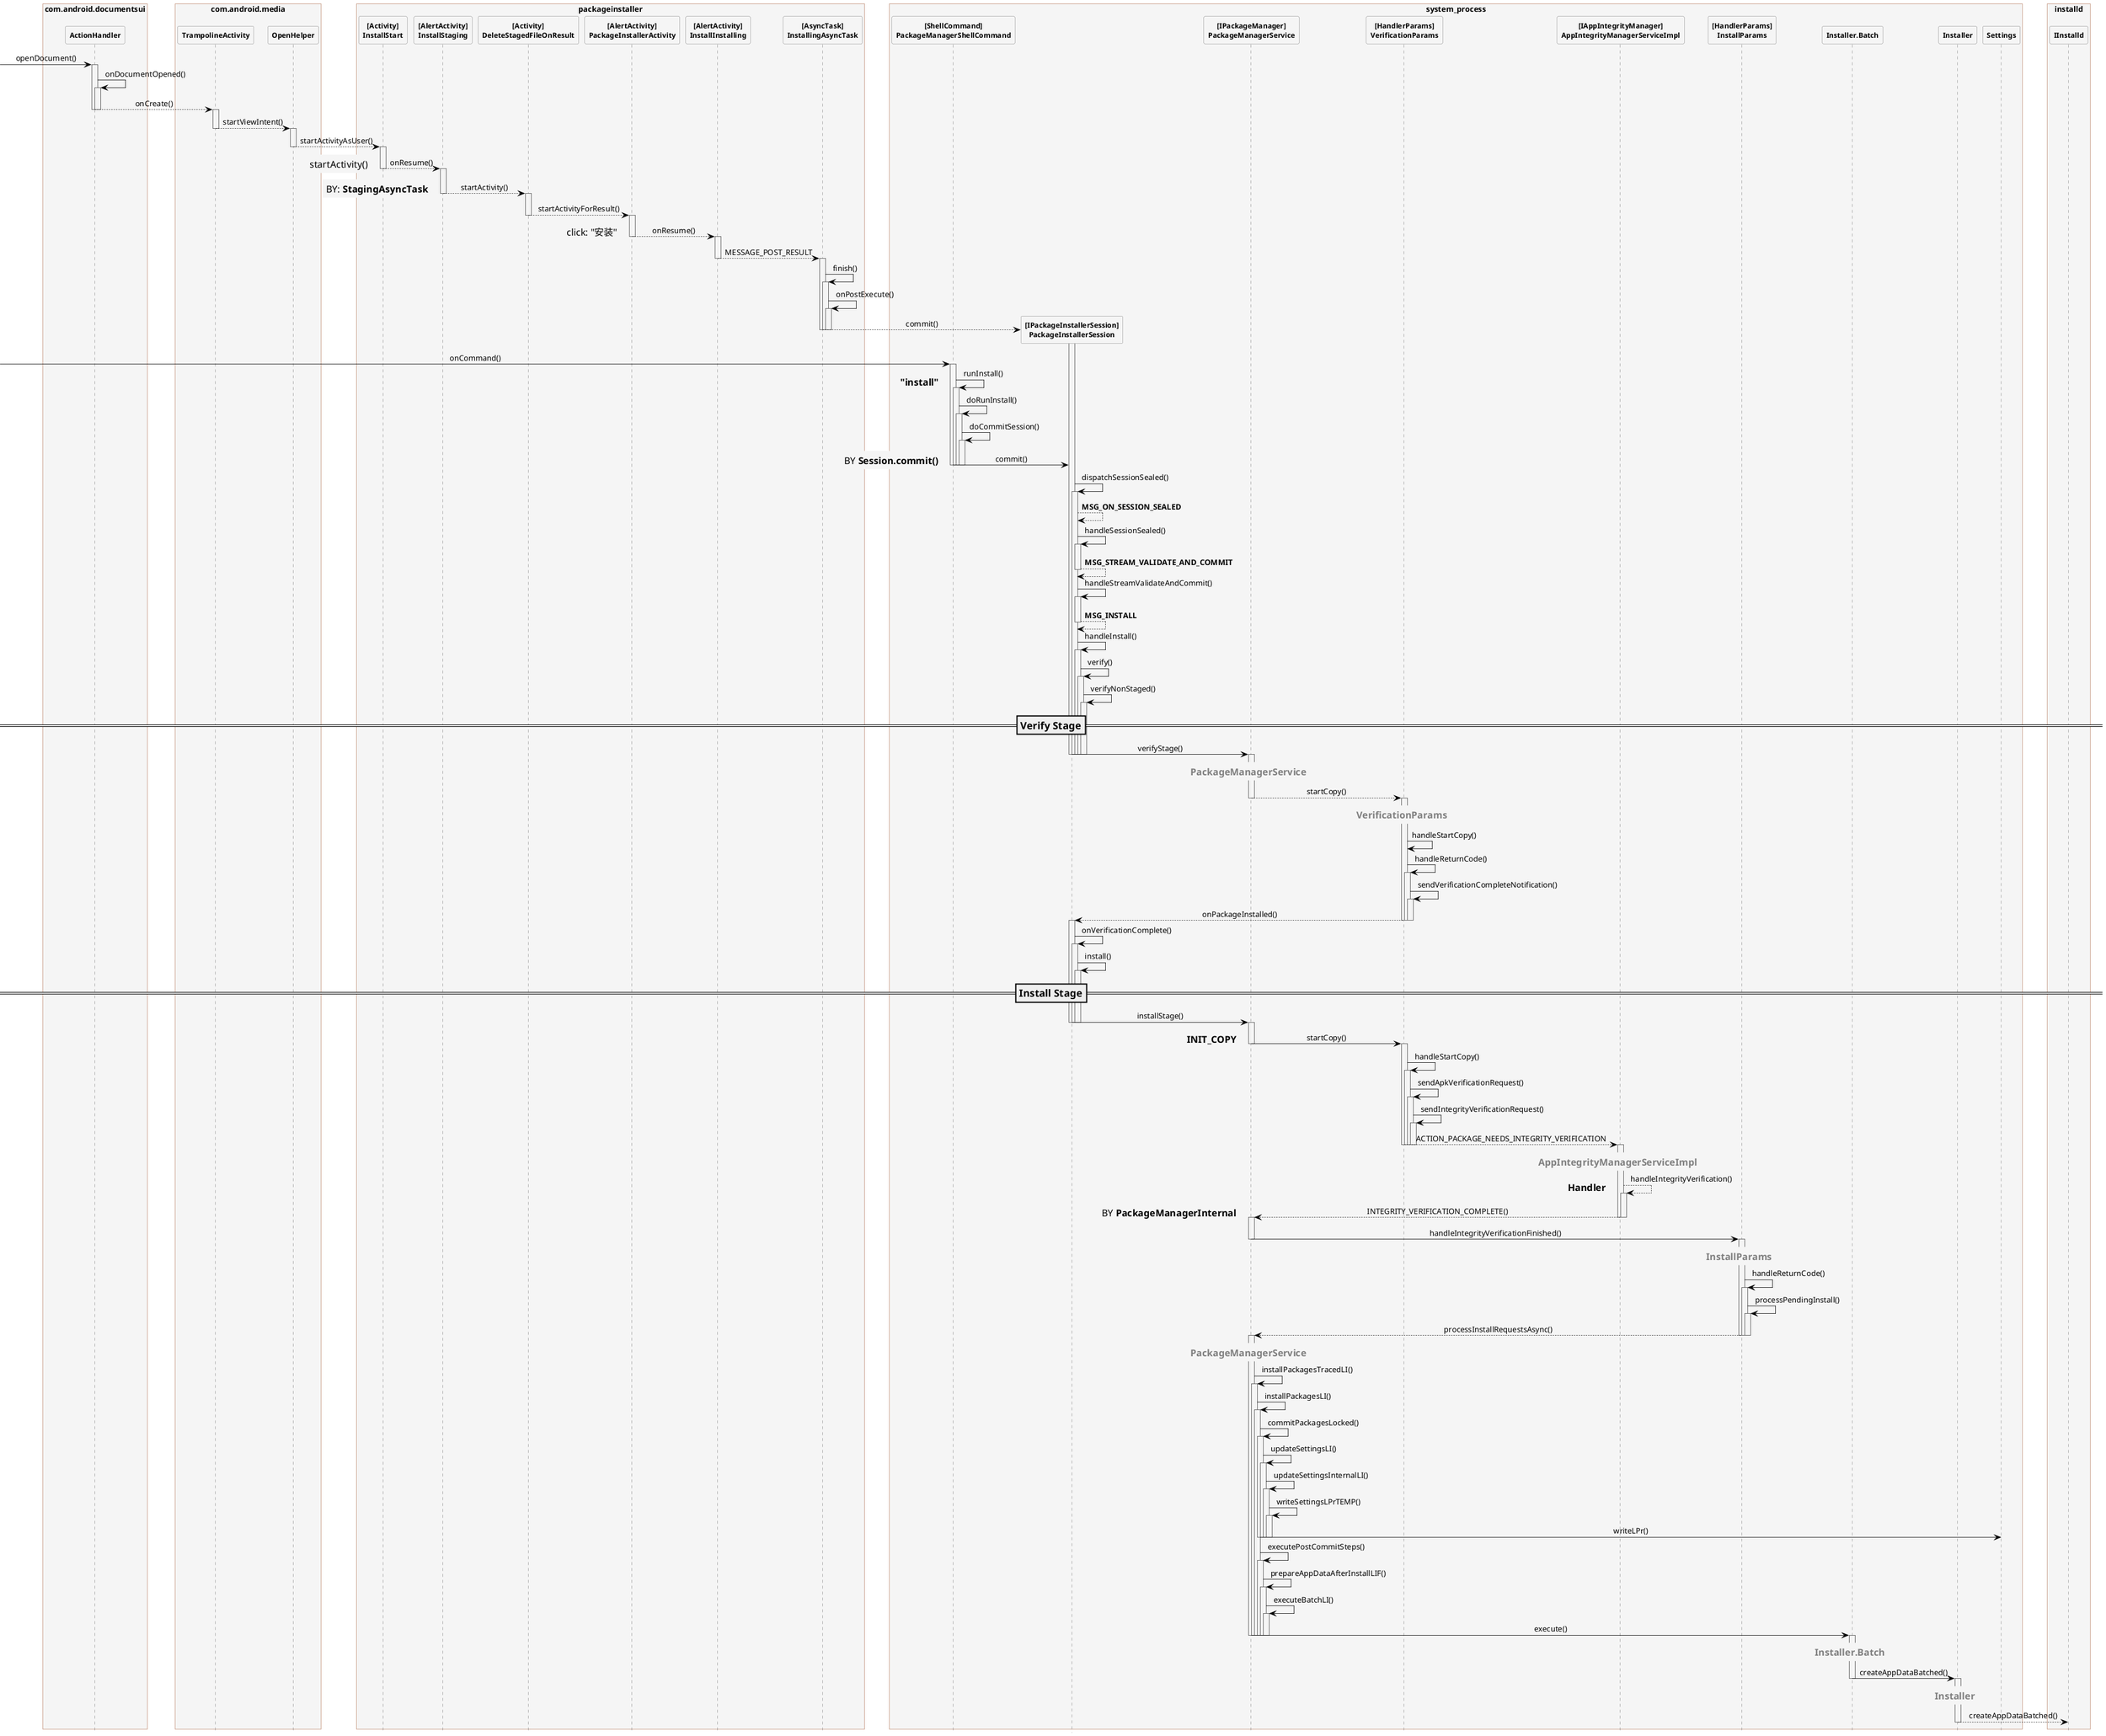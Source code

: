 @startuml install flow
 
hide footbox
skinparam {
    ' defaultFontName Abyssinica SIL
    Shadowing false  
    backgroundColor white
    NoteFontColor #Black
    NoteFontSize 16
    NoteTextAlignment left
    NoteBackgroundColor WhiteSmoke
    NoteColor transparent
    NoteBorderThickness 0
    NoteBorderColor transparent
    NoteBorderThickness 0
    NoteShadowing false
    ParticipantPadding 0
    BoxPadding 20
    dpi 96
    ClassBackgroundColor transparent
    ClassHeaderBackgroundColor lightBlue
    ClassStereotypeFontColor transparent
    SequenceBoxBordercolor sienna
    SequenceBoxFontSize 24
    SequenceBoxFontColor Black
    SequenceBoxBackgroundColor WhiteSmoke
    SequenceLifeLineBackgroundColor WhiteSmoke
    SequenceMessageAlignment center
    SequenceGroupHeaderFontColor White
    SequenceGroupHeaderFontSize 20
    SequenceGroupBodyBackgroundColor transparent
    SequenceGroupBorderThickness 4
    ' SequenceGroupBackgroundColor DarkOliveGreen
    ' SequenceGroupBorderColor DarkOliveGreen
    SequenceGroupBackgroundColor LightBlue
    SequenceGroupBorderColor LightBlue
    ' transparent
    sequence {
        ParticipantBackgroundColor WhiteSmoke
        ParticipantBorderColor Gray
        ParticipantFontStyle Bold
        ParticipantFontSize 12
        ParticipantPadding 0

        LifeLineBorderColor DimGray
        ArrowColor Black
        ArrowThickness 0.8
        ColorArrowSeparationSpace 30
    }
}

box com.android.documentsui
participant ActionHandler
end box

box com.android.media
participant TrampolineActivity
participant OpenHelper
end box

box packageinstaller
participant "[Activity]\nInstallStart" as InstallStart
participant "[AlertActivity]\nInstallStaging" as InstallStaging
' participant StagingAsyncTask
participant "[Activity]\nDeleteStagedFileOnResult" as DeleteStagedFileOnResult
participant "[AlertActivity]\nPackageInstallerActivity" as PackageInstallerActivity
participant "[AlertActivity]\nInstallInstalling" as InstallInstalling
participant "[AsyncTask]\nInstallingAsyncTask" as InstallingAsyncTask
end box

box system_process
participant "[ShellCommand]\nPackageManagerShellCommand" as PackageManagerShellCommand
participant "[IPackageInstallerSession]\nPackageInstallerSession" as PackageInstallerSession
participant "[IPackageManager]\nPackageManagerService" as PackageManagerService
participant "[HandlerParams]\nVerificationParams" as VerificationParams
participant "[IAppIntegrityManager]\nAppIntegrityManagerServiceImpl" as AppIntegrityManagerServiceImpl
participant "[HandlerParams]\nInstallParams" as InstallParams
participant "Installer.Batch" as Batch
participant Installer
participant Settings
end box

box installd
participant IInstalld
end box

->ActionHandler:openDocument()
activate ActionHandler
ActionHandler->ActionHandler:onDocumentOpened()
activate ActionHandler
ActionHandler-->TrampolineActivity:onCreate()
deactivate ActionHandler
deactivate ActionHandler
activate TrampolineActivity
TrampolineActivity-->OpenHelper:startViewIntent()
deactivate TrampolineActivity
activate OpenHelper
OpenHelper-->InstallStart:startActivityAsUser()
deactivate OpenHelper
activate InstallStart
InstallStart --> InstallStaging:onResume()
note left:startActivity()
deactivate InstallStart
activate InstallStaging

' InstallStaging->StagingAsyncTask:execute()
' activate StagingAsyncTask
InstallStaging-->DeleteStagedFileOnResult:startActivity()
note left: BY: **StagingAsyncTask**
deactivate InstallStaging
' deactivate StagingAsyncTask
activate DeleteStagedFileOnResult
DeleteStagedFileOnResult-->PackageInstallerActivity:startActivityForResult()
deactivate DeleteStagedFileOnResult

activate PackageInstallerActivity
PackageInstallerActivity-->InstallInstalling:onResume()
note left: click: "安装"
deactivate PackageInstallerActivity
activate InstallInstalling

InstallInstalling-->InstallingAsyncTask:MESSAGE_POST_RESULT
deactivate InstallInstalling
activate InstallingAsyncTask
InstallingAsyncTask->InstallingAsyncTask:finish()
activate InstallingAsyncTask
InstallingAsyncTask->InstallingAsyncTask:onPostExecute()
activate InstallingAsyncTask
create PackageInstallerSession
InstallingAsyncTask-->PackageInstallerSession:commit()
deactivate InstallingAsyncTask
deactivate InstallingAsyncTask
deactivate InstallingAsyncTask
activate PackageInstallerSession


->PackageManagerShellCommand:onCommand()
activate PackageManagerShellCommand
PackageManagerShellCommand->PackageManagerShellCommand:runInstall()
note left:**"install"**
activate PackageManagerShellCommand
PackageManagerShellCommand->PackageManagerShellCommand:doRunInstall()
activate PackageManagerShellCommand
PackageManagerShellCommand->PackageManagerShellCommand:doCommitSession()
activate PackageManagerShellCommand
PackageManagerShellCommand->PackageInstallerSession:commit()
note left:BY **Session.commit()**
deactivate PackageManagerShellCommand
deactivate PackageManagerShellCommand
deactivate PackageManagerShellCommand
deactivate PackageManagerShellCommand


PackageInstallerSession->PackageInstallerSession:dispatchSessionSealed()
activate PackageInstallerSession
PackageInstallerSession-->PackageInstallerSession:**MSG_ON_SESSION_SEALED**
PackageInstallerSession->PackageInstallerSession:handleSessionSealed()
activate PackageInstallerSession
PackageInstallerSession-->PackageInstallerSession:**MSG_STREAM_VALIDATE_AND_COMMIT**
deactivate PackageInstallerSession
PackageInstallerSession->PackageInstallerSession:handleStreamValidateAndCommit()
activate PackageInstallerSession
PackageInstallerSession-->PackageInstallerSession:**MSG_INSTALL**
deactivate PackageInstallerSession
PackageInstallerSession->PackageInstallerSession:handleInstall()
activate PackageInstallerSession
PackageInstallerSession->PackageInstallerSession:verify()
activate PackageInstallerSession
PackageInstallerSession->PackageInstallerSession:verifyNonStaged()
activate PackageInstallerSession

=== Verify Stage ==
PackageInstallerSession->PackageManagerService:verifyStage()
note over PackageManagerService:<font color=grey>**PackageManagerService**
deactivate PackageInstallerSession
deactivate PackageInstallerSession
deactivate PackageInstallerSession
deactivate PackageInstallerSession
deactivate PackageInstallerSession
activate PackageManagerService
PackageManagerService-->VerificationParams:startCopy()
note over VerificationParams:<font color=grey>**VerificationParams**
deactivate PackageManagerService
activate VerificationParams
VerificationParams->VerificationParams:handleStartCopy()
VerificationParams->VerificationParams:handleReturnCode()
activate VerificationParams
VerificationParams->VerificationParams:sendVerificationCompleteNotification()
activate VerificationParams
VerificationParams-->PackageInstallerSession:onPackageInstalled()
deactivate VerificationParams
deactivate VerificationParams
deactivate VerificationParams
activate PackageInstallerSession
PackageInstallerSession->PackageInstallerSession:onVerificationComplete()
activate PackageInstallerSession
PackageInstallerSession->PackageInstallerSession:install()
activate PackageInstallerSession
=== Install Stage ==
PackageInstallerSession->PackageManagerService:installStage()
deactivate PackageInstallerSession
deactivate PackageInstallerSession
deactivate PackageInstallerSession
activate PackageManagerService
PackageManagerService->VerificationParams:startCopy()
deactivate PackageManagerService
note left:**INIT_COPY**
activate VerificationParams
VerificationParams->VerificationParams:handleStartCopy()
activate VerificationParams
VerificationParams->VerificationParams:sendApkVerificationRequest()
activate VerificationParams
VerificationParams->VerificationParams:sendIntegrityVerificationRequest()
activate VerificationParams
VerificationParams-->AppIntegrityManagerServiceImpl:ACTION_PACKAGE_NEEDS_INTEGRITY_VERIFICATION
note over AppIntegrityManagerServiceImpl:<font color=grey>**AppIntegrityManagerServiceImpl**
deactivate VerificationParams
deactivate VerificationParams
deactivate VerificationParams
deactivate VerificationParams
deactivate VerificationParams

activate AppIntegrityManagerServiceImpl
AppIntegrityManagerServiceImpl-->AppIntegrityManagerServiceImpl:handleIntegrityVerification()
note left:**Handler**
activate AppIntegrityManagerServiceImpl
AppIntegrityManagerServiceImpl-->PackageManagerService:INTEGRITY_VERIFICATION_COMPLETE()
note left:BY **PackageManagerInternal**
deactivate AppIntegrityManagerServiceImpl
deactivate AppIntegrityManagerServiceImpl
activate PackageManagerService
PackageManagerService->InstallParams:handleIntegrityVerificationFinished()
note over InstallParams:<font color=grey>**InstallParams**
deactivate PackageManagerService
activate InstallParams
InstallParams->InstallParams:handleReturnCode()
activate InstallParams
InstallParams->InstallParams:processPendingInstall()
activate InstallParams
InstallParams-->PackageManagerService:processInstallRequestsAsync()
note over PackageManagerService:<font color=grey>**PackageManagerService**
deactivate InstallParams
deactivate InstallParams
deactivate InstallParams

activate PackageManagerService
PackageManagerService->PackageManagerService:installPackagesTracedLI()
activate PackageManagerService
PackageManagerService->PackageManagerService:installPackagesLI()
activate PackageManagerService
PackageManagerService->PackageManagerService:commitPackagesLocked()
activate PackageManagerService
PackageManagerService->PackageManagerService:updateSettingsLI()
activate PackageManagerService
PackageManagerService->PackageManagerService:updateSettingsInternalLI()
activate PackageManagerService
PackageManagerService->PackageManagerService:writeSettingsLPrTEMP()
activate PackageManagerService
PackageManagerService->Settings:writeLPr()
deactivate PackageManagerService
deactivate PackageManagerService
deactivate PackageManagerService
deactivate PackageManagerService


PackageManagerService->PackageManagerService:executePostCommitSteps()
activate PackageManagerService
PackageManagerService->PackageManagerService:prepareAppDataAfterInstallLIF()
activate PackageManagerService
PackageManagerService->PackageManagerService:executeBatchLI()
activate PackageManagerService
PackageManagerService->Batch:execute()
deactivate PackageManagerService
deactivate PackageManagerService
deactivate PackageManagerService
deactivate PackageManagerService
deactivate PackageManagerService
deactivate PackageManagerService
activate Batch
note over Batch:<font color=grey>**Installer.Batch**
Batch->Installer:createAppDataBatched()
deactivate Batch
activate Installer
note over Installer:<font color=grey>**Installer**
Installer-->IInstalld:createAppDataBatched()
deactivate Installer